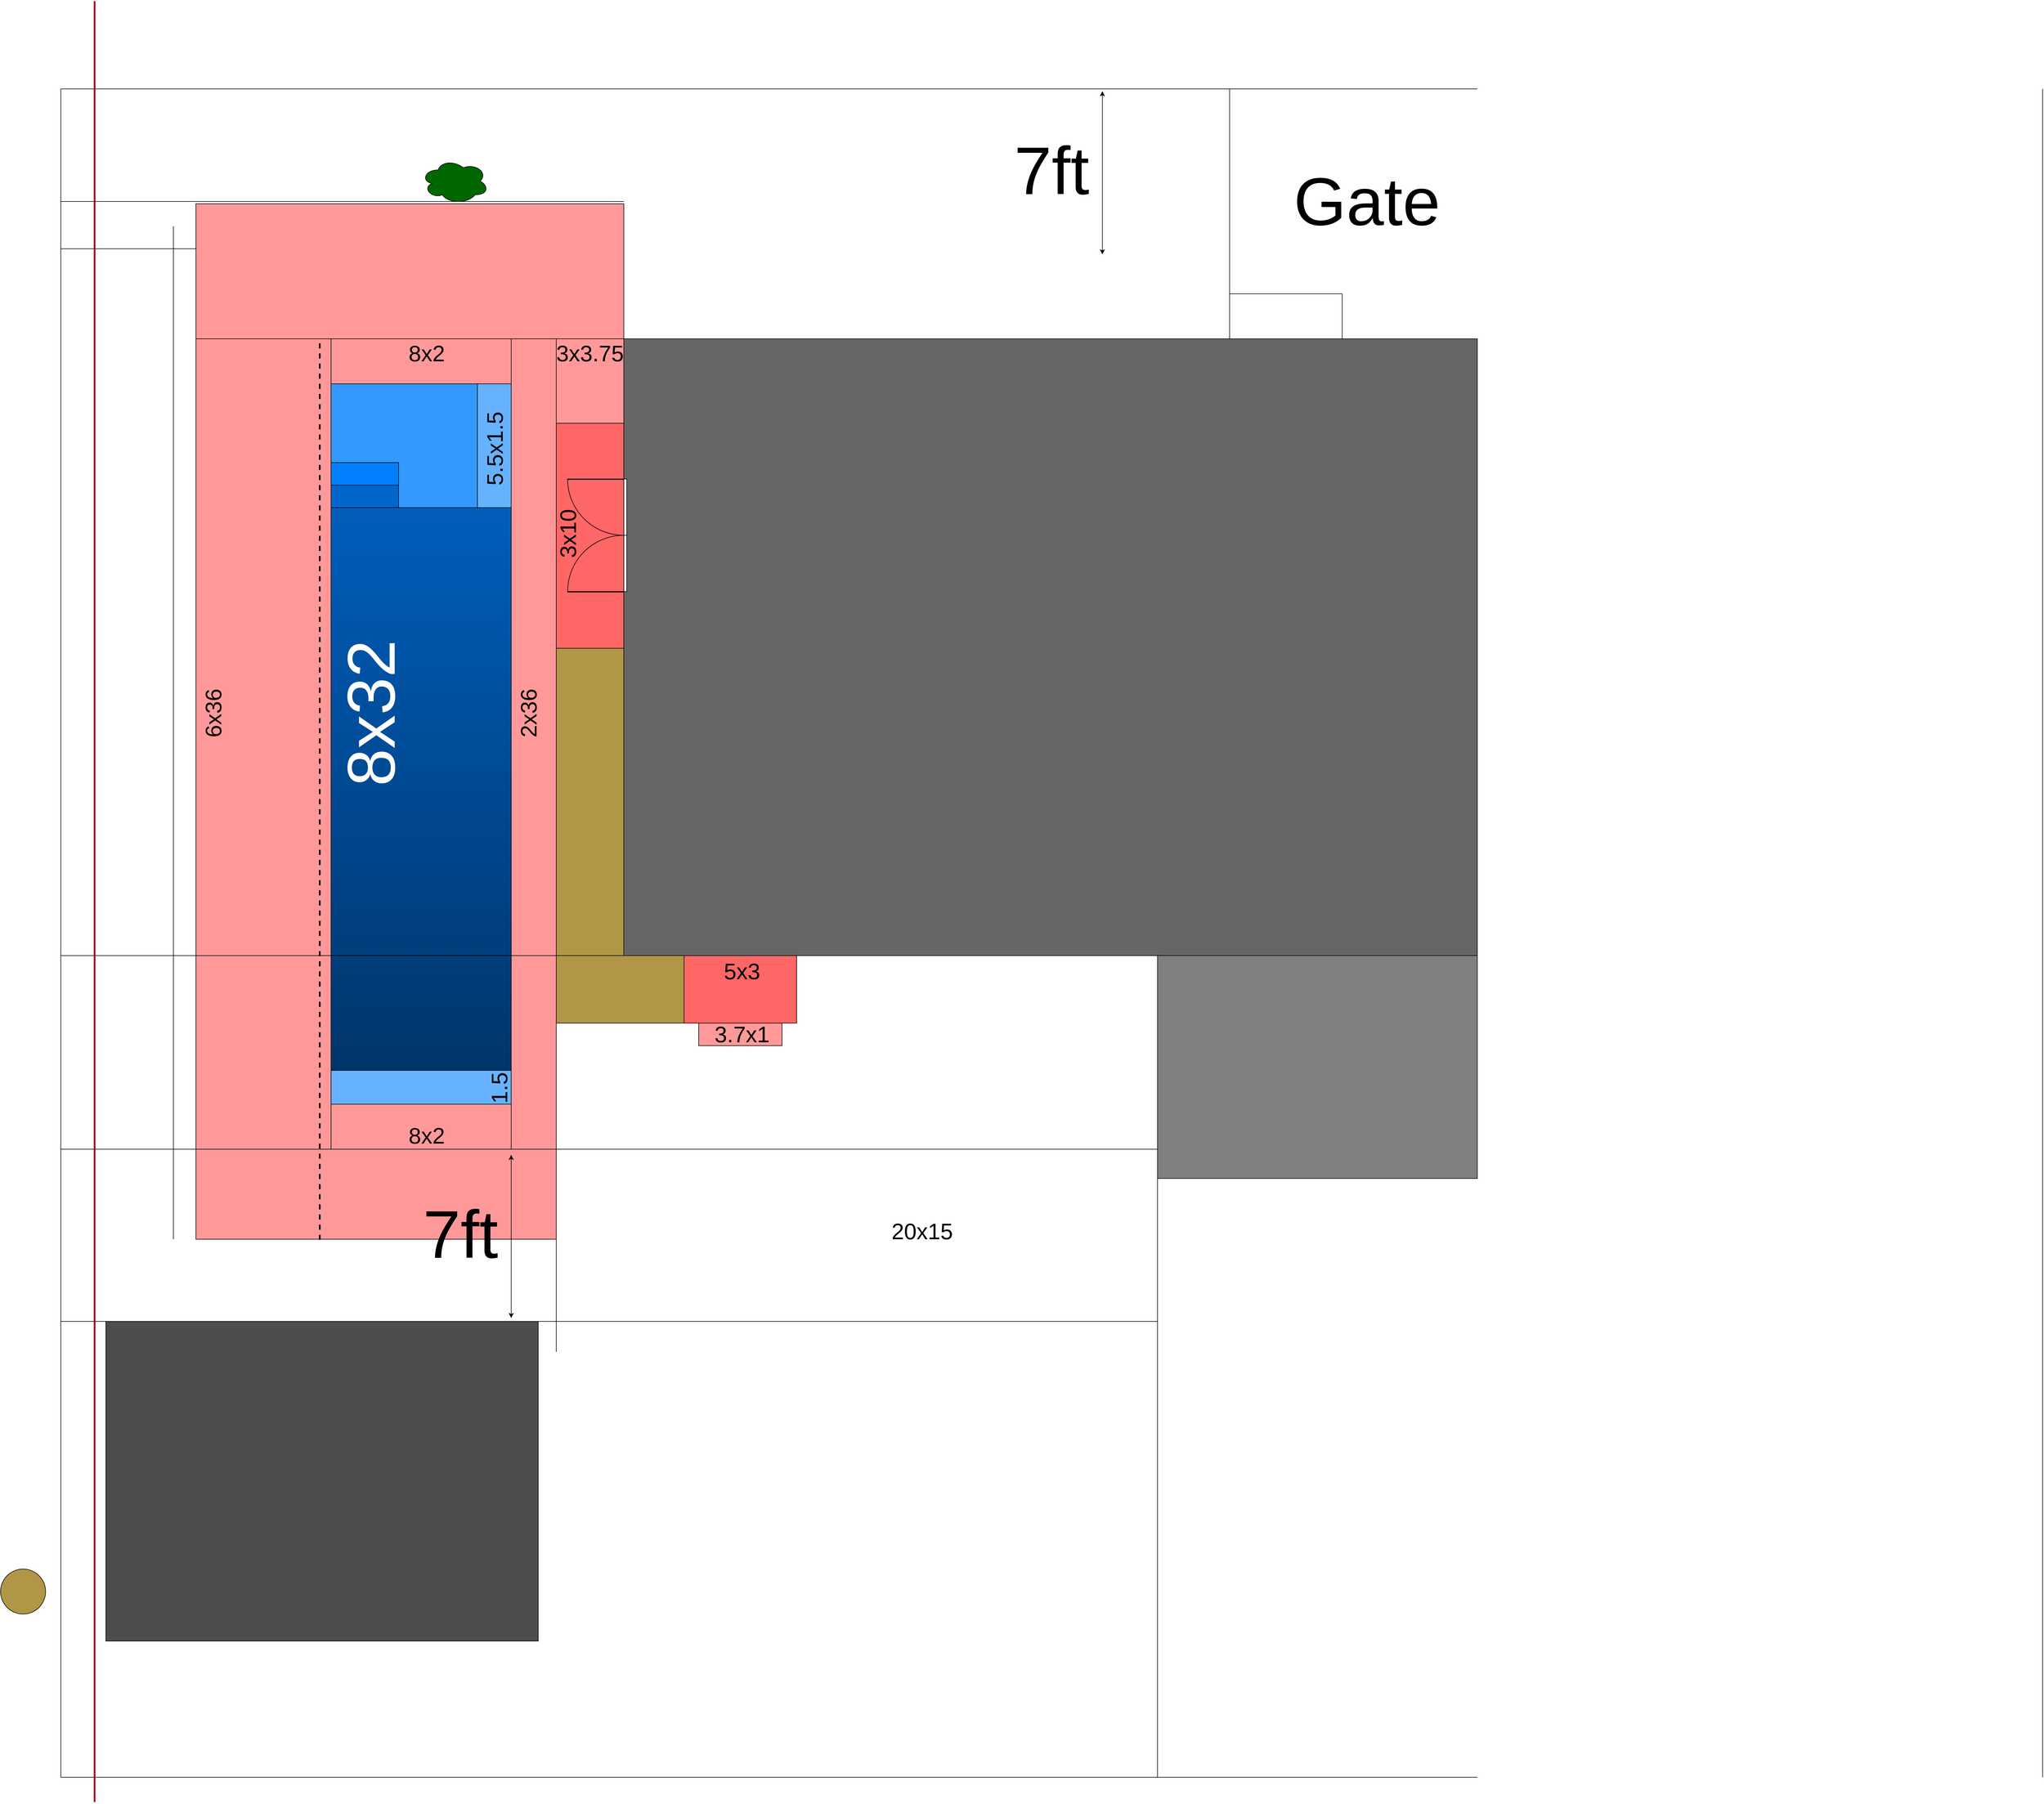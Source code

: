 <mxfile version="15.5.9" type="github">
  <diagram id="ZEOOtgSiwhDXwcd7VbD-" name="Page-1">
    <mxGraphModel dx="3870" dy="2890" grid="1" gridSize="10" guides="1" tooltips="1" connect="1" arrows="1" fold="1" page="1" pageScale="1" pageWidth="850" pageHeight="1100" math="0" shadow="0">
      <root>
        <mxCell id="0" />
        <mxCell id="1" parent="0" />
        <mxCell id="3uGpFqOtfmb4v_ocQHqn-88" value="" style="rounded=0;whiteSpace=wrap;html=1;fontSize=40;fontColor=#000000;fillColor=#FF9999;gradientColor=none;gradientDirection=north;" vertex="1" parent="1">
          <mxGeometry x="-760" y="1440" width="640" height="160" as="geometry" />
        </mxCell>
        <mxCell id="3uGpFqOtfmb4v_ocQHqn-46" value="" style="rounded=0;whiteSpace=wrap;html=1;fillColor=#FF6666;gradientColor=none;gradientDirection=north;" vertex="1" parent="1">
          <mxGeometry x="-256" y="23" width="256" height="640" as="geometry" />
        </mxCell>
        <mxCell id="3uGpFqOtfmb4v_ocQHqn-29" value="" style="rounded=0;whiteSpace=wrap;html=1;fillColor=#FF9999;" vertex="1" parent="1">
          <mxGeometry x="-200" width="80" height="1440" as="geometry" />
        </mxCell>
        <mxCell id="3uGpFqOtfmb4v_ocQHqn-55" value="" style="rounded=0;whiteSpace=wrap;html=1;fontSize=120;fillColor=#FF9999;gradientColor=none;gradientDirection=north;" vertex="1" parent="1">
          <mxGeometry x="-760" width="240" height="1440" as="geometry" />
        </mxCell>
        <mxCell id="3uGpFqOtfmb4v_ocQHqn-30" value="" style="rounded=0;whiteSpace=wrap;html=1;fillColor=#808080;" vertex="1" parent="1">
          <mxGeometry x="948" y="1096" width="568" height="396" as="geometry" />
        </mxCell>
        <mxCell id="VVwiRAqZByVtcaLR8sdH-14" value="" style="rounded=0;whiteSpace=wrap;html=1;fillColor=#003366;gradientDirection=north;gradientColor=#0066CC;" parent="1" vertex="1">
          <mxGeometry x="-520" y="80" width="320" height="1280" as="geometry" />
        </mxCell>
        <mxCell id="3uGpFqOtfmb4v_ocQHqn-22" value="" style="rounded=0;whiteSpace=wrap;html=1;fillColor=#666666;" vertex="1" parent="1">
          <mxGeometry width="1516" height="1096" as="geometry" />
        </mxCell>
        <mxCell id="VVwiRAqZByVtcaLR8sdH-1" value="" style="endArrow=none;html=1;" parent="1" edge="1">
          <mxGeometry width="50" height="50" relative="1" as="geometry">
            <mxPoint as="sourcePoint" />
            <mxPoint y="1096" as="targetPoint" />
          </mxGeometry>
        </mxCell>
        <mxCell id="VVwiRAqZByVtcaLR8sdH-2" value="" style="endArrow=none;html=1;" parent="1" edge="1">
          <mxGeometry width="50" height="50" relative="1" as="geometry">
            <mxPoint as="sourcePoint" />
            <mxPoint x="1516" as="targetPoint" />
          </mxGeometry>
        </mxCell>
        <mxCell id="VVwiRAqZByVtcaLR8sdH-3" value="" style="endArrow=none;html=1;" parent="1" edge="1">
          <mxGeometry width="50" height="50" relative="1" as="geometry">
            <mxPoint x="1516" as="sourcePoint" />
            <mxPoint x="1516" y="1492" as="targetPoint" />
          </mxGeometry>
        </mxCell>
        <mxCell id="VVwiRAqZByVtcaLR8sdH-4" value="" style="endArrow=none;html=1;" parent="1" edge="1">
          <mxGeometry width="50" height="50" relative="1" as="geometry">
            <mxPoint x="1516" y="1492" as="sourcePoint" />
            <mxPoint x="948" y="1492" as="targetPoint" />
          </mxGeometry>
        </mxCell>
        <mxCell id="VVwiRAqZByVtcaLR8sdH-5" value="" style="endArrow=none;html=1;" parent="1" edge="1">
          <mxGeometry width="50" height="50" relative="1" as="geometry">
            <mxPoint x="948" y="1492" as="sourcePoint" />
            <mxPoint x="948" y="1096" as="targetPoint" />
          </mxGeometry>
        </mxCell>
        <mxCell id="VVwiRAqZByVtcaLR8sdH-6" value="" style="endArrow=none;html=1;" parent="1" edge="1">
          <mxGeometry width="50" height="50" relative="1" as="geometry">
            <mxPoint y="1096" as="sourcePoint" />
            <mxPoint x="948" y="1096" as="targetPoint" />
          </mxGeometry>
        </mxCell>
        <mxCell id="VVwiRAqZByVtcaLR8sdH-16" value="" style="rounded=0;whiteSpace=wrap;html=1;fillColor=#3399FF;" parent="1" vertex="1">
          <mxGeometry x="-520" y="80" width="260" height="220" as="geometry" />
        </mxCell>
        <mxCell id="VVwiRAqZByVtcaLR8sdH-18" value="" style="rounded=0;whiteSpace=wrap;html=1;fillColor=#007FFF;" parent="1" vertex="1">
          <mxGeometry x="-520" y="220" width="120" height="40" as="geometry" />
        </mxCell>
        <mxCell id="VVwiRAqZByVtcaLR8sdH-19" value="" style="rounded=0;whiteSpace=wrap;html=1;fillColor=#0066CC;" parent="1" vertex="1">
          <mxGeometry x="-520" y="260" width="120" height="40" as="geometry" />
        </mxCell>
        <mxCell id="VVwiRAqZByVtcaLR8sdH-21" value="" style="rounded=0;whiteSpace=wrap;html=1;fillColor=#66B2FF;" parent="1" vertex="1">
          <mxGeometry x="-520" y="1300" width="320" height="60" as="geometry" />
        </mxCell>
        <mxCell id="3uGpFqOtfmb4v_ocQHqn-1" value="" style="endArrow=none;html=1;rounded=0;" edge="1" parent="1">
          <mxGeometry width="50" height="50" relative="1" as="geometry">
            <mxPoint x="1076" as="sourcePoint" />
            <mxPoint x="1076" y="-80" as="targetPoint" />
          </mxGeometry>
        </mxCell>
        <mxCell id="3uGpFqOtfmb4v_ocQHqn-2" value="" style="endArrow=none;html=1;rounded=0;" edge="1" parent="1">
          <mxGeometry width="50" height="50" relative="1" as="geometry">
            <mxPoint x="1076" y="-80" as="sourcePoint" />
            <mxPoint x="1276" y="-80" as="targetPoint" />
          </mxGeometry>
        </mxCell>
        <mxCell id="3uGpFqOtfmb4v_ocQHqn-3" value="" style="endArrow=none;html=1;rounded=0;" edge="1" parent="1">
          <mxGeometry width="50" height="50" relative="1" as="geometry">
            <mxPoint x="1276" y="-80" as="sourcePoint" />
            <mxPoint x="1276" as="targetPoint" />
          </mxGeometry>
        </mxCell>
        <mxCell id="3uGpFqOtfmb4v_ocQHqn-4" value="" style="endArrow=none;html=1;rounded=0;" edge="1" parent="1">
          <mxGeometry width="50" height="50" relative="1" as="geometry">
            <mxPoint x="1076" y="-80" as="sourcePoint" />
            <mxPoint x="1076" y="-444" as="targetPoint" />
          </mxGeometry>
        </mxCell>
        <mxCell id="3uGpFqOtfmb4v_ocQHqn-5" value="" style="endArrow=none;html=1;rounded=0;" edge="1" parent="1">
          <mxGeometry width="50" height="50" relative="1" as="geometry">
            <mxPoint x="-1000" y="-444" as="sourcePoint" />
            <mxPoint x="-1000" y="2556" as="targetPoint" />
          </mxGeometry>
        </mxCell>
        <mxCell id="3uGpFqOtfmb4v_ocQHqn-6" value="" style="endArrow=none;html=1;rounded=0;" edge="1" parent="1">
          <mxGeometry width="50" height="50" relative="1" as="geometry">
            <mxPoint x="948" y="1492" as="sourcePoint" />
            <mxPoint x="948" y="2556" as="targetPoint" />
          </mxGeometry>
        </mxCell>
        <mxCell id="3uGpFqOtfmb4v_ocQHqn-7" value="" style="endArrow=none;html=1;rounded=0;" edge="1" parent="1">
          <mxGeometry width="50" height="50" relative="1" as="geometry">
            <mxPoint x="948" y="1746" as="sourcePoint" />
            <mxPoint x="-1000" y="1746" as="targetPoint" />
          </mxGeometry>
        </mxCell>
        <mxCell id="3uGpFqOtfmb4v_ocQHqn-8" value="" style="endArrow=none;html=1;rounded=0;" edge="1" parent="1">
          <mxGeometry width="50" height="50" relative="1" as="geometry">
            <mxPoint x="-1000" y="-444" as="sourcePoint" />
            <mxPoint x="1516" y="-444" as="targetPoint" />
          </mxGeometry>
        </mxCell>
        <mxCell id="3uGpFqOtfmb4v_ocQHqn-9" value="" style="endArrow=none;html=1;rounded=0;" edge="1" parent="1">
          <mxGeometry width="50" height="50" relative="1" as="geometry">
            <mxPoint x="-1000" y="2556" as="sourcePoint" />
            <mxPoint x="1516" y="2556" as="targetPoint" />
          </mxGeometry>
        </mxCell>
        <mxCell id="3uGpFqOtfmb4v_ocQHqn-10" value="" style="endArrow=none;html=1;rounded=0;" edge="1" parent="1">
          <mxGeometry width="50" height="50" relative="1" as="geometry">
            <mxPoint y="1096" as="sourcePoint" />
            <mxPoint x="-1000" y="1096" as="targetPoint" />
          </mxGeometry>
        </mxCell>
        <mxCell id="3uGpFqOtfmb4v_ocQHqn-12" value="" style="endArrow=none;html=1;rounded=0;" edge="1" parent="1">
          <mxGeometry width="50" height="50" relative="1" as="geometry">
            <mxPoint x="-1000" y="-160" as="sourcePoint" />
            <mxPoint y="-160" as="targetPoint" />
          </mxGeometry>
        </mxCell>
        <mxCell id="3uGpFqOtfmb4v_ocQHqn-18" value="" style="endArrow=none;html=1;rounded=0;" edge="1" parent="1">
          <mxGeometry width="50" height="50" relative="1" as="geometry">
            <mxPoint x="-920" y="1746" as="sourcePoint" />
            <mxPoint x="-920" y="2314" as="targetPoint" />
          </mxGeometry>
        </mxCell>
        <mxCell id="3uGpFqOtfmb4v_ocQHqn-19" value="" style="endArrow=none;html=1;rounded=0;" edge="1" parent="1">
          <mxGeometry width="50" height="50" relative="1" as="geometry">
            <mxPoint x="-152" y="2314" as="sourcePoint" />
            <mxPoint x="-920" y="2314" as="targetPoint" />
          </mxGeometry>
        </mxCell>
        <mxCell id="3uGpFqOtfmb4v_ocQHqn-20" value="" style="endArrow=none;html=1;rounded=0;" edge="1" parent="1">
          <mxGeometry width="50" height="50" relative="1" as="geometry">
            <mxPoint x="-152" y="1746" as="sourcePoint" />
            <mxPoint x="-152" y="2314" as="targetPoint" />
          </mxGeometry>
        </mxCell>
        <mxCell id="3uGpFqOtfmb4v_ocQHqn-21" value="" style="endArrow=none;html=1;rounded=0;" edge="1" parent="1">
          <mxGeometry width="50" height="50" relative="1" as="geometry">
            <mxPoint x="2520" y="-444" as="sourcePoint" />
            <mxPoint x="2520" y="2556" as="targetPoint" />
          </mxGeometry>
        </mxCell>
        <mxCell id="3uGpFqOtfmb4v_ocQHqn-31" value="" style="rounded=0;whiteSpace=wrap;html=1;fillColor=#4D4D4D;" vertex="1" parent="1">
          <mxGeometry x="-920" y="1746" width="768" height="568" as="geometry" />
        </mxCell>
        <mxCell id="3uGpFqOtfmb4v_ocQHqn-42" value="" style="endArrow=none;html=1;rounded=0;" edge="1" parent="1">
          <mxGeometry width="50" height="50" relative="1" as="geometry">
            <mxPoint x="-120" y="-200" as="sourcePoint" />
            <mxPoint x="-120" y="1800" as="targetPoint" />
          </mxGeometry>
        </mxCell>
        <mxCell id="3uGpFqOtfmb4v_ocQHqn-43" value="" style="rounded=0;whiteSpace=wrap;html=1;fillColor=#66B2FF;gradientDirection=north;" vertex="1" parent="1">
          <mxGeometry x="-260" y="80" width="60" height="220" as="geometry" />
        </mxCell>
        <mxCell id="3uGpFqOtfmb4v_ocQHqn-65" value="" style="rounded=0;whiteSpace=wrap;html=1;fontSize=120;fillColor=#FF6666;gradientColor=none;gradientDirection=north;" vertex="1" parent="1">
          <mxGeometry x="-120" y="150" width="120" height="400" as="geometry" />
        </mxCell>
        <mxCell id="VVwiRAqZByVtcaLR8sdH-12" value="" style="endArrow=none;html=1;" parent="1" edge="1">
          <mxGeometry width="50" height="50" relative="1" as="geometry">
            <mxPoint y="250" as="sourcePoint" />
            <mxPoint x="-100" y="250" as="targetPoint" />
          </mxGeometry>
        </mxCell>
        <mxCell id="VVwiRAqZByVtcaLR8sdH-11" value="" style="endArrow=none;html=1;" parent="1" edge="1">
          <mxGeometry width="50" height="50" relative="1" as="geometry">
            <mxPoint y="450" as="sourcePoint" />
            <mxPoint x="-100" y="450" as="targetPoint" />
          </mxGeometry>
        </mxCell>
        <mxCell id="VVwiRAqZByVtcaLR8sdH-10" value="" style="verticalLabelPosition=bottom;html=1;verticalAlign=top;align=center;shape=mxgraph.floorplan.doorDouble;aspect=fixed;fillColor=default;rotation=90;" parent="1" vertex="1">
          <mxGeometry x="-148" y="296" width="200" height="106.25" as="geometry" />
        </mxCell>
        <mxCell id="3uGpFqOtfmb4v_ocQHqn-47" value="" style="endArrow=none;html=1;rounded=0;" edge="1" parent="1">
          <mxGeometry width="50" height="50" relative="1" as="geometry">
            <mxPoint x="-1000" y="1440" as="sourcePoint" />
            <mxPoint x="948" y="1440" as="targetPoint" />
          </mxGeometry>
        </mxCell>
        <mxCell id="3uGpFqOtfmb4v_ocQHqn-49" value="7ft" style="text;html=1;strokeColor=none;fillColor=none;align=center;verticalAlign=middle;whiteSpace=wrap;rounded=0;fontSize=120;" vertex="1" parent="1">
          <mxGeometry x="-320" y="1575" width="60" height="30" as="geometry" />
        </mxCell>
        <mxCell id="3uGpFqOtfmb4v_ocQHqn-50" value="Gate" style="text;html=1;strokeColor=none;fillColor=none;align=center;verticalAlign=middle;whiteSpace=wrap;rounded=0;fontSize=120;" vertex="1" parent="1">
          <mxGeometry x="1290" y="-260" width="60" height="30" as="geometry" />
        </mxCell>
        <mxCell id="3uGpFqOtfmb4v_ocQHqn-51" value="" style="ellipse;whiteSpace=wrap;html=1;aspect=fixed;fontSize=120;fillColor=#B09646;gradientColor=none;gradientDirection=north;" vertex="1" parent="1">
          <mxGeometry x="-1107" y="2186" width="80" height="80" as="geometry" />
        </mxCell>
        <mxCell id="3uGpFqOtfmb4v_ocQHqn-52" value="" style="endArrow=none;html=1;rounded=0;fontSize=120;strokeColor=#990000;strokeWidth=3;" edge="1" parent="1">
          <mxGeometry width="50" height="50" relative="1" as="geometry">
            <mxPoint x="-940" y="-600" as="sourcePoint" />
            <mxPoint x="-940" y="2600" as="targetPoint" />
          </mxGeometry>
        </mxCell>
        <mxCell id="3uGpFqOtfmb4v_ocQHqn-53" value="" style="endArrow=none;html=1;rounded=0;fontSize=120;" edge="1" parent="1">
          <mxGeometry width="50" height="50" relative="1" as="geometry">
            <mxPoint x="-800" y="-200" as="sourcePoint" />
            <mxPoint x="-800" y="1600" as="targetPoint" />
          </mxGeometry>
        </mxCell>
        <mxCell id="3uGpFqOtfmb4v_ocQHqn-57" value="" style="rounded=0;whiteSpace=wrap;html=1;fillColor=#B09646;gradientColor=none;gradientDirection=north;" vertex="1" parent="1">
          <mxGeometry x="-120" y="550" width="120" height="546" as="geometry" />
        </mxCell>
        <mxCell id="3uGpFqOtfmb4v_ocQHqn-59" value="" style="rounded=0;whiteSpace=wrap;html=1;fillColor=#B09646;gradientColor=none;gradientDirection=north;" vertex="1" parent="1">
          <mxGeometry x="-120" y="1096" width="227" height="120" as="geometry" />
        </mxCell>
        <mxCell id="3uGpFqOtfmb4v_ocQHqn-60" value="" style="rounded=0;whiteSpace=wrap;html=1;fontSize=120;fillColor=#FF6666;gradientColor=none;gradientDirection=north;" vertex="1" parent="1">
          <mxGeometry x="107" y="1096" width="200" height="120" as="geometry" />
        </mxCell>
        <mxCell id="3uGpFqOtfmb4v_ocQHqn-61" value="" style="rounded=0;whiteSpace=wrap;html=1;fontSize=120;fillColor=#FF9999;gradientColor=none;gradientDirection=north;" vertex="1" parent="1">
          <mxGeometry x="133" y="1216" width="148" height="40" as="geometry" />
        </mxCell>
        <mxCell id="3uGpFqOtfmb4v_ocQHqn-62" value="" style="rounded=0;whiteSpace=wrap;html=1;fontSize=120;fillColor=#FF9999;gradientColor=none;gradientDirection=north;" vertex="1" parent="1">
          <mxGeometry x="-520" width="320" height="80" as="geometry" />
        </mxCell>
        <mxCell id="3uGpFqOtfmb4v_ocQHqn-63" value="" style="rounded=0;whiteSpace=wrap;html=1;fontSize=120;fillColor=#FF9999;gradientColor=none;gradientDirection=north;" vertex="1" parent="1">
          <mxGeometry x="-520" y="1360" width="320" height="80" as="geometry" />
        </mxCell>
        <mxCell id="3uGpFqOtfmb4v_ocQHqn-64" value="" style="rounded=0;whiteSpace=wrap;html=1;fontSize=120;fillColor=#FF9999;gradientColor=none;gradientDirection=north;" vertex="1" parent="1">
          <mxGeometry x="-120" width="120" height="150" as="geometry" />
        </mxCell>
        <mxCell id="3uGpFqOtfmb4v_ocQHqn-66" value="8x32" style="text;html=1;strokeColor=none;fillColor=none;align=center;verticalAlign=middle;whiteSpace=wrap;rounded=0;fontSize=120;rotation=270;fontColor=#FFFFFF;" vertex="1" parent="1">
          <mxGeometry x="-480" y="650" width="60" height="30" as="geometry" />
        </mxCell>
        <mxCell id="3uGpFqOtfmb4v_ocQHqn-68" value="" style="endArrow=none;html=1;rounded=0;fontSize=120;dashed=1;strokeWidth=3;" edge="1" parent="1">
          <mxGeometry width="50" height="50" relative="1" as="geometry">
            <mxPoint x="-540" y="-190" as="sourcePoint" />
            <mxPoint x="-540" y="1610" as="targetPoint" />
          </mxGeometry>
        </mxCell>
        <mxCell id="3uGpFqOtfmb4v_ocQHqn-69" value="&lt;font style=&quot;font-size: 40px&quot;&gt;1.5&lt;br&gt;&lt;/font&gt;" style="text;html=1;strokeColor=none;fillColor=none;align=center;verticalAlign=middle;whiteSpace=wrap;rounded=0;fontSize=120;fontColor=#000000;rotation=270;" vertex="1" parent="1">
          <mxGeometry x="-280" y="1316" width="60" height="30" as="geometry" />
        </mxCell>
        <mxCell id="3uGpFqOtfmb4v_ocQHqn-70" value="5.5x1.5" style="text;html=1;strokeColor=none;fillColor=none;align=center;verticalAlign=middle;whiteSpace=wrap;rounded=0;fontSize=40;fontColor=#000000;rotation=270;" vertex="1" parent="1">
          <mxGeometry x="-260" y="180" width="60" height="30" as="geometry" />
        </mxCell>
        <mxCell id="3uGpFqOtfmb4v_ocQHqn-71" value="3x10" style="text;html=1;strokeColor=none;fillColor=none;align=center;verticalAlign=middle;whiteSpace=wrap;rounded=0;fontSize=40;fontColor=#000000;rotation=270;" vertex="1" parent="1">
          <mxGeometry x="-130" y="331" width="60" height="30" as="geometry" />
        </mxCell>
        <mxCell id="3uGpFqOtfmb4v_ocQHqn-72" value="8x2" style="text;html=1;strokeColor=none;fillColor=none;align=center;verticalAlign=middle;whiteSpace=wrap;rounded=0;fontSize=40;fontColor=#000000;" vertex="1" parent="1">
          <mxGeometry x="-380" y="10" width="60" height="30" as="geometry" />
        </mxCell>
        <mxCell id="3uGpFqOtfmb4v_ocQHqn-73" value="8x2" style="text;html=1;strokeColor=none;fillColor=none;align=center;verticalAlign=middle;whiteSpace=wrap;rounded=0;fontSize=40;fontColor=#000000;" vertex="1" parent="1">
          <mxGeometry x="-380" y="1400" width="60" height="30" as="geometry" />
        </mxCell>
        <mxCell id="3uGpFqOtfmb4v_ocQHqn-74" value="6x36" style="text;html=1;strokeColor=none;fillColor=none;align=center;verticalAlign=middle;whiteSpace=wrap;rounded=0;fontSize=40;fontColor=#000000;rotation=270;" vertex="1" parent="1">
          <mxGeometry x="-760" y="650" width="60" height="30" as="geometry" />
        </mxCell>
        <mxCell id="3uGpFqOtfmb4v_ocQHqn-75" value="2x36" style="text;html=1;strokeColor=none;fillColor=none;align=center;verticalAlign=middle;whiteSpace=wrap;rounded=0;fontSize=40;fontColor=#000000;rotation=270;" vertex="1" parent="1">
          <mxGeometry x="-200" y="650" width="60" height="30" as="geometry" />
        </mxCell>
        <mxCell id="3uGpFqOtfmb4v_ocQHqn-76" value="3x3.75" style="text;html=1;strokeColor=none;fillColor=none;align=center;verticalAlign=middle;whiteSpace=wrap;rounded=0;fontSize=40;fontColor=#000000;" vertex="1" parent="1">
          <mxGeometry x="-90" y="10" width="60" height="30" as="geometry" />
        </mxCell>
        <mxCell id="3uGpFqOtfmb4v_ocQHqn-77" value="5x3" style="text;html=1;strokeColor=none;fillColor=none;align=center;verticalAlign=middle;whiteSpace=wrap;rounded=0;fontSize=40;fontColor=#000000;" vertex="1" parent="1">
          <mxGeometry x="180" y="1108" width="60" height="30" as="geometry" />
        </mxCell>
        <mxCell id="3uGpFqOtfmb4v_ocQHqn-78" value="3.7x1" style="text;html=1;strokeColor=none;fillColor=none;align=center;verticalAlign=middle;whiteSpace=wrap;rounded=0;fontSize=40;fontColor=#000000;" vertex="1" parent="1">
          <mxGeometry x="180" y="1220" width="60" height="30" as="geometry" />
        </mxCell>
        <mxCell id="3uGpFqOtfmb4v_ocQHqn-79" value="" style="endArrow=classic;startArrow=classic;html=1;rounded=0;fontSize=40;fontColor=#000000;strokeColor=#000000;strokeWidth=1;" edge="1" parent="1">
          <mxGeometry width="50" height="50" relative="1" as="geometry">
            <mxPoint x="-200" y="1450" as="sourcePoint" />
            <mxPoint x="-200" y="1740" as="targetPoint" />
          </mxGeometry>
        </mxCell>
        <mxCell id="3uGpFqOtfmb4v_ocQHqn-80" value="7ft" style="text;html=1;strokeColor=none;fillColor=none;align=center;verticalAlign=middle;whiteSpace=wrap;rounded=0;fontSize=120;" vertex="1" parent="1">
          <mxGeometry x="730" y="-315" width="60" height="30" as="geometry" />
        </mxCell>
        <mxCell id="3uGpFqOtfmb4v_ocQHqn-81" value="" style="endArrow=classic;startArrow=classic;html=1;rounded=0;fontSize=40;fontColor=#000000;strokeColor=#000000;strokeWidth=1;" edge="1" parent="1">
          <mxGeometry width="50" height="50" relative="1" as="geometry">
            <mxPoint x="850" y="-440" as="sourcePoint" />
            <mxPoint x="850" y="-150" as="targetPoint" />
          </mxGeometry>
        </mxCell>
        <mxCell id="3uGpFqOtfmb4v_ocQHqn-82" value="" style="ellipse;shape=cloud;whiteSpace=wrap;html=1;fontSize=40;fontColor=#000000;fillColor=#006600;gradientColor=none;gradientDirection=north;" vertex="1" parent="1">
          <mxGeometry x="-360" y="-320" width="120" height="80" as="geometry" />
        </mxCell>
        <mxCell id="3uGpFqOtfmb4v_ocQHqn-83" value="20x15" style="text;html=1;strokeColor=none;fillColor=none;align=center;verticalAlign=middle;whiteSpace=wrap;rounded=0;fontSize=40;fontColor=#000000;" vertex="1" parent="1">
          <mxGeometry x="500" y="1570" width="60" height="30" as="geometry" />
        </mxCell>
        <mxCell id="3uGpFqOtfmb4v_ocQHqn-84" value="" style="rounded=0;whiteSpace=wrap;html=1;fontSize=40;fontColor=#000000;fillColor=#FF9999;gradientColor=none;gradientDirection=north;" vertex="1" parent="1">
          <mxGeometry x="-760" y="-240" width="760" height="240" as="geometry" />
        </mxCell>
        <mxCell id="3uGpFqOtfmb4v_ocQHqn-85" value="" style="endArrow=none;html=1;rounded=0;fontSize=40;fontColor=#000000;strokeColor=#000000;strokeWidth=1;" edge="1" parent="1">
          <mxGeometry width="50" height="50" relative="1" as="geometry">
            <mxPoint x="-1000" y="-244" as="sourcePoint" />
            <mxPoint y="-244" as="targetPoint" />
          </mxGeometry>
        </mxCell>
      </root>
    </mxGraphModel>
  </diagram>
</mxfile>

